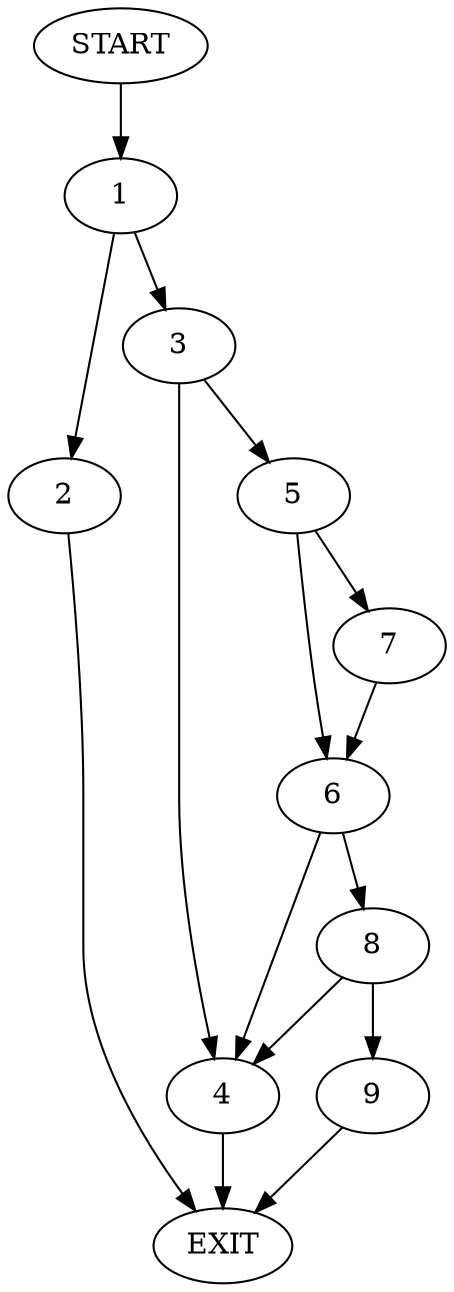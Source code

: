 digraph {
0 [label="START"]
10 [label="EXIT"]
0 -> 1
1 -> 2
1 -> 3
2 -> 10
3 -> 4
3 -> 5
5 -> 6
5 -> 7
4 -> 10
6 -> 8
6 -> 4
7 -> 6
8 -> 4
8 -> 9
9 -> 10
}
